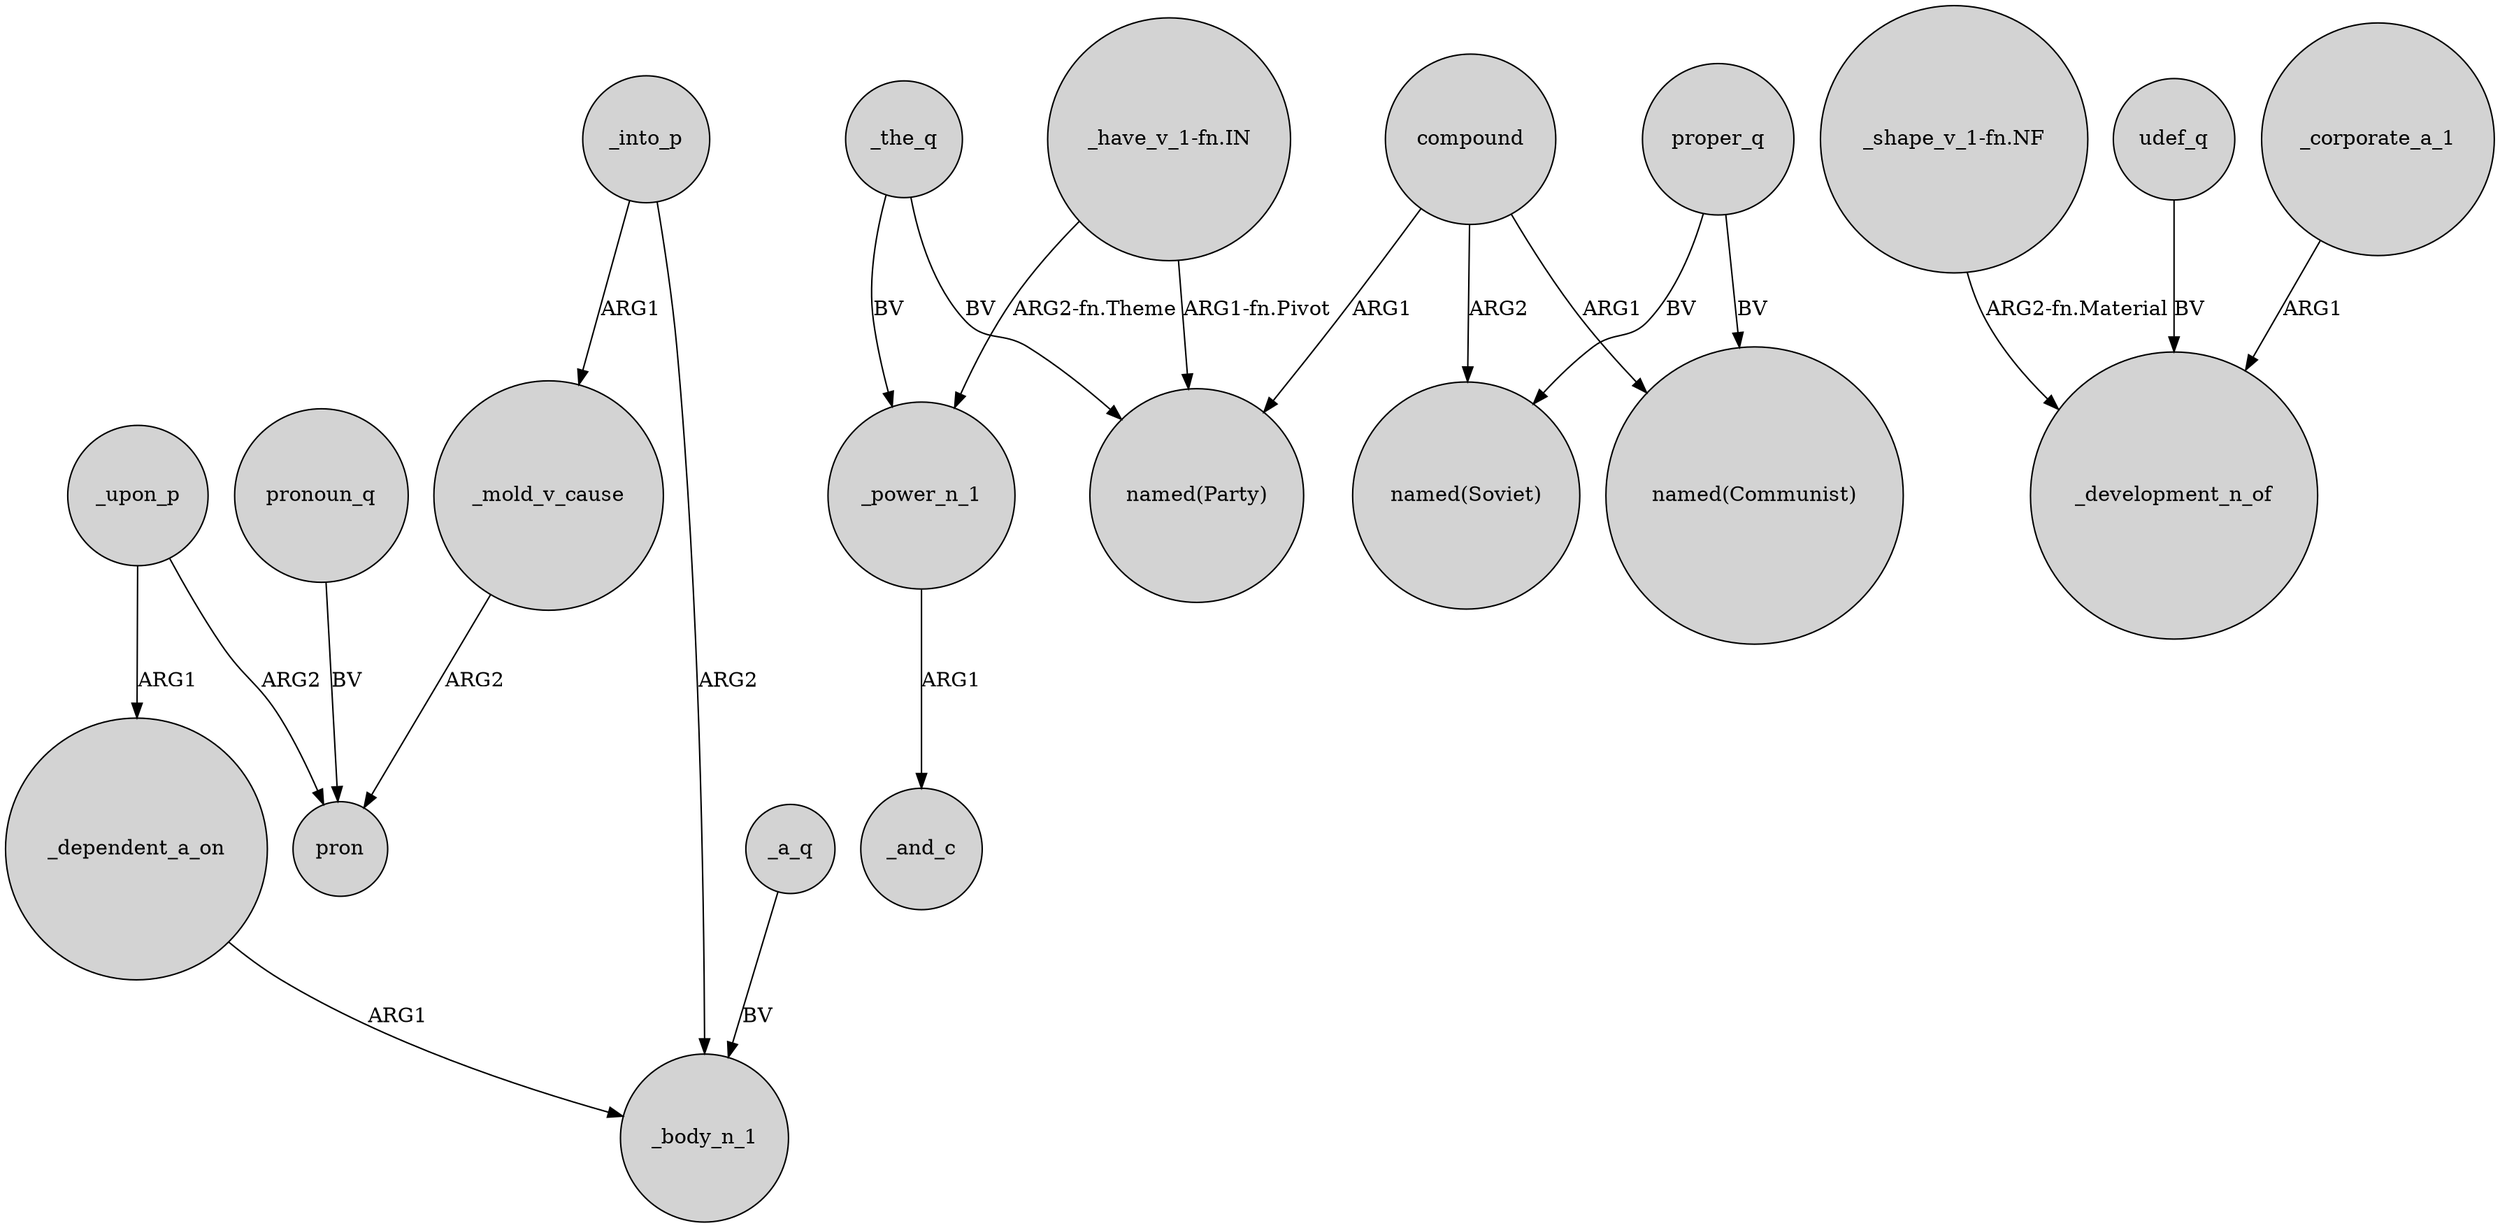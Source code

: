 digraph {
	node [shape=circle style=filled]
	_upon_p -> pron [label=ARG2]
	_the_q -> _power_n_1 [label=BV]
	_mold_v_cause -> pron [label=ARG2]
	_into_p -> _mold_v_cause [label=ARG1]
	"_have_v_1-fn.IN" -> "named(Party)" [label="ARG1-fn.Pivot"]
	proper_q -> "named(Communist)" [label=BV]
	_power_n_1 -> _and_c [label=ARG1]
	proper_q -> "named(Soviet)" [label=BV]
	"_have_v_1-fn.IN" -> _power_n_1 [label="ARG2-fn.Theme"]
	pronoun_q -> pron [label=BV]
	_the_q -> "named(Party)" [label=BV]
	compound -> "named(Party)" [label=ARG1]
	"_shape_v_1-fn.NF" -> _development_n_of [label="ARG2-fn.Material"]
	compound -> "named(Soviet)" [label=ARG2]
	udef_q -> _development_n_of [label=BV]
	_into_p -> _body_n_1 [label=ARG2]
	_a_q -> _body_n_1 [label=BV]
	_dependent_a_on -> _body_n_1 [label=ARG1]
	compound -> "named(Communist)" [label=ARG1]
	_corporate_a_1 -> _development_n_of [label=ARG1]
	_upon_p -> _dependent_a_on [label=ARG1]
}
